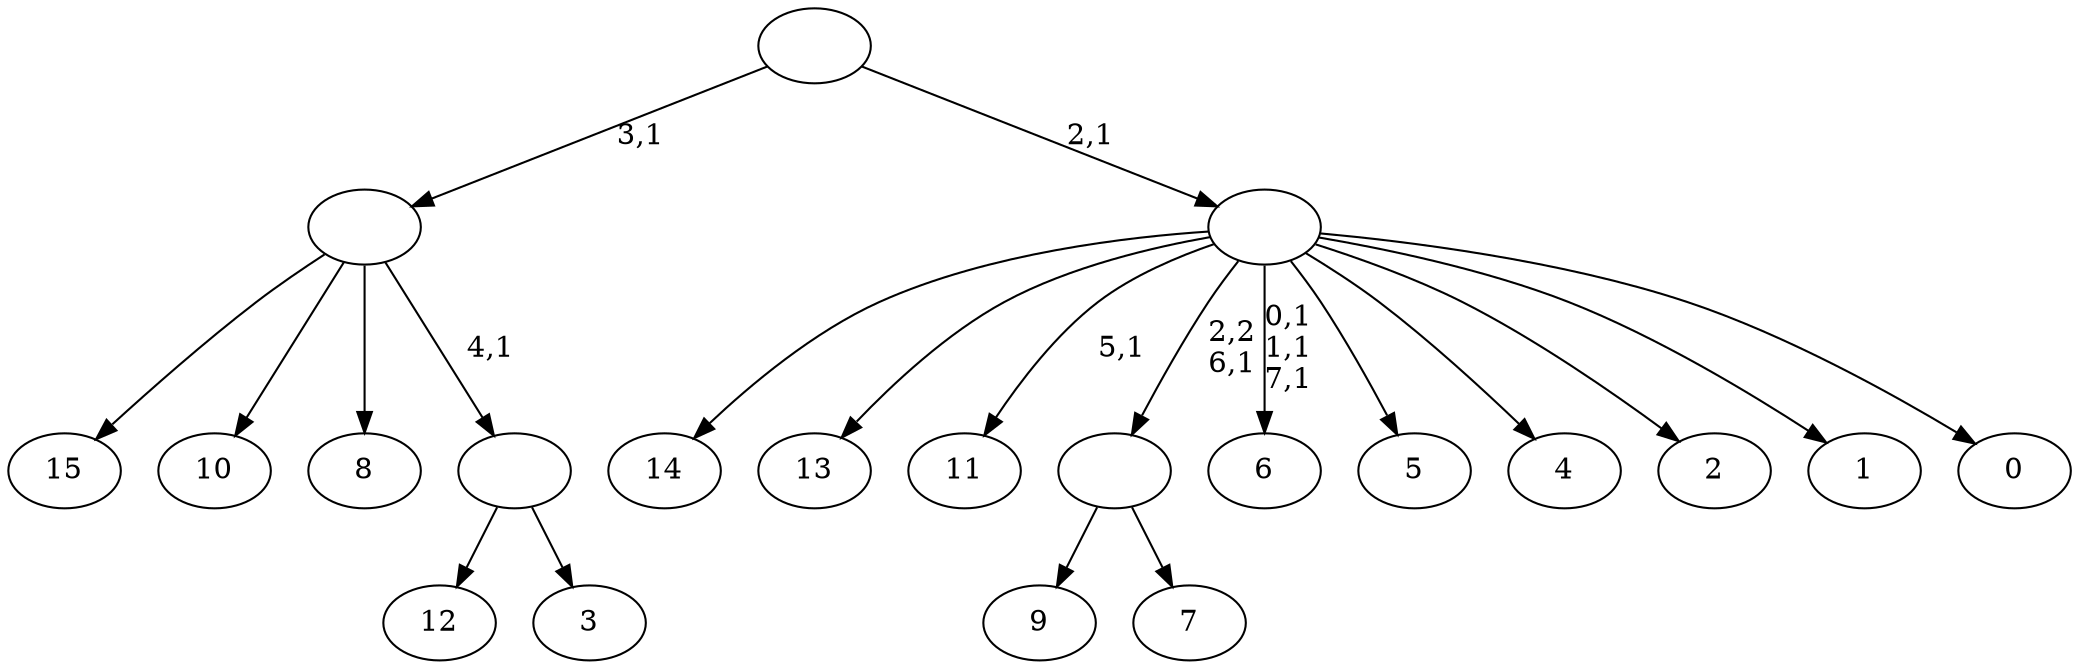 digraph T {
	24 [label="15"]
	23 [label="14"]
	22 [label="13"]
	21 [label="12"]
	20 [label="11"]
	18 [label="10"]
	17 [label="9"]
	16 [label="8"]
	15 [label="7"]
	14 [label=""]
	13 [label="6"]
	9 [label="5"]
	8 [label="4"]
	7 [label="3"]
	6 [label=""]
	5 [label=""]
	4 [label="2"]
	3 [label="1"]
	2 [label="0"]
	1 [label=""]
	0 [label=""]
	14 -> 17 [label=""]
	14 -> 15 [label=""]
	6 -> 21 [label=""]
	6 -> 7 [label=""]
	5 -> 24 [label=""]
	5 -> 18 [label=""]
	5 -> 16 [label=""]
	5 -> 6 [label="4,1"]
	1 -> 13 [label="0,1\n1,1\n7,1"]
	1 -> 20 [label="5,1"]
	1 -> 23 [label=""]
	1 -> 22 [label=""]
	1 -> 14 [label="2,2\n6,1"]
	1 -> 9 [label=""]
	1 -> 8 [label=""]
	1 -> 4 [label=""]
	1 -> 3 [label=""]
	1 -> 2 [label=""]
	0 -> 5 [label="3,1"]
	0 -> 1 [label="2,1"]
}
